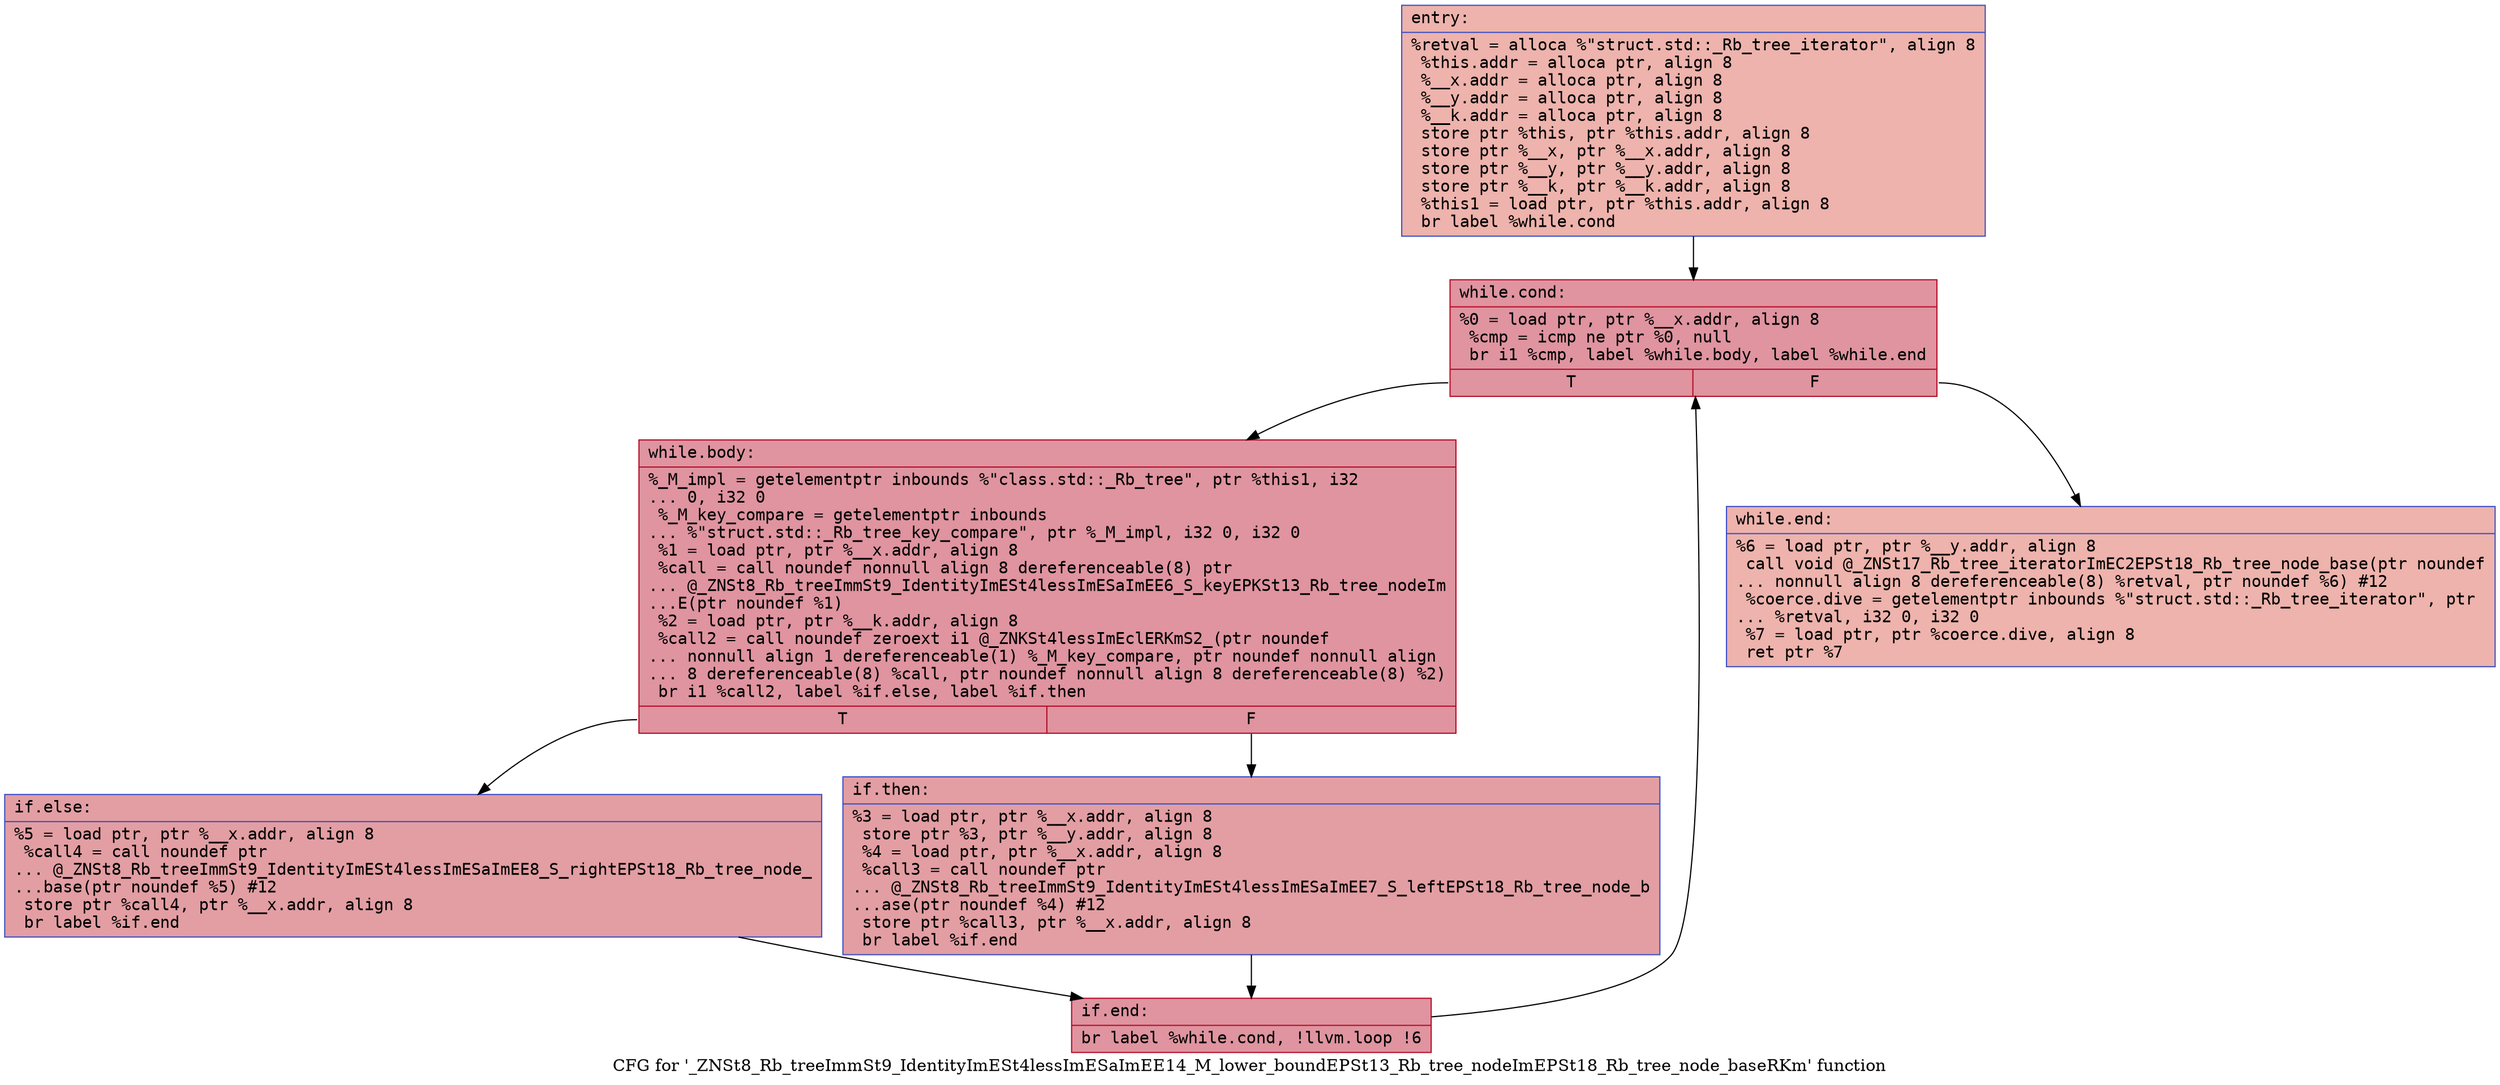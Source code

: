 digraph "CFG for '_ZNSt8_Rb_treeImmSt9_IdentityImESt4lessImESaImEE14_M_lower_boundEPSt13_Rb_tree_nodeImEPSt18_Rb_tree_node_baseRKm' function" {
	label="CFG for '_ZNSt8_Rb_treeImmSt9_IdentityImESt4lessImESaImEE14_M_lower_boundEPSt13_Rb_tree_nodeImEPSt18_Rb_tree_node_baseRKm' function";

	Node0x56346574a3f0 [shape=record,color="#3d50c3ff", style=filled, fillcolor="#d6524470" fontname="Courier",label="{entry:\l|  %retval = alloca %\"struct.std::_Rb_tree_iterator\", align 8\l  %this.addr = alloca ptr, align 8\l  %__x.addr = alloca ptr, align 8\l  %__y.addr = alloca ptr, align 8\l  %__k.addr = alloca ptr, align 8\l  store ptr %this, ptr %this.addr, align 8\l  store ptr %__x, ptr %__x.addr, align 8\l  store ptr %__y, ptr %__y.addr, align 8\l  store ptr %__k, ptr %__k.addr, align 8\l  %this1 = load ptr, ptr %this.addr, align 8\l  br label %while.cond\l}"];
	Node0x56346574a3f0 -> Node0x56346574a890[tooltip="entry -> while.cond\nProbability 100.00%" ];
	Node0x56346574a890 [shape=record,color="#b70d28ff", style=filled, fillcolor="#b70d2870" fontname="Courier",label="{while.cond:\l|  %0 = load ptr, ptr %__x.addr, align 8\l  %cmp = icmp ne ptr %0, null\l  br i1 %cmp, label %while.body, label %while.end\l|{<s0>T|<s1>F}}"];
	Node0x56346574a890:s0 -> Node0x56346574ac50[tooltip="while.cond -> while.body\nProbability 96.88%" ];
	Node0x56346574a890:s1 -> Node0x56346574acd0[tooltip="while.cond -> while.end\nProbability 3.12%" ];
	Node0x56346574ac50 [shape=record,color="#b70d28ff", style=filled, fillcolor="#b70d2870" fontname="Courier",label="{while.body:\l|  %_M_impl = getelementptr inbounds %\"class.std::_Rb_tree\", ptr %this1, i32\l... 0, i32 0\l  %_M_key_compare = getelementptr inbounds\l... %\"struct.std::_Rb_tree_key_compare\", ptr %_M_impl, i32 0, i32 0\l  %1 = load ptr, ptr %__x.addr, align 8\l  %call = call noundef nonnull align 8 dereferenceable(8) ptr\l... @_ZNSt8_Rb_treeImmSt9_IdentityImESt4lessImESaImEE6_S_keyEPKSt13_Rb_tree_nodeIm\l...E(ptr noundef %1)\l  %2 = load ptr, ptr %__k.addr, align 8\l  %call2 = call noundef zeroext i1 @_ZNKSt4lessImEclERKmS2_(ptr noundef\l... nonnull align 1 dereferenceable(1) %_M_key_compare, ptr noundef nonnull align\l... 8 dereferenceable(8) %call, ptr noundef nonnull align 8 dereferenceable(8) %2)\l  br i1 %call2, label %if.else, label %if.then\l|{<s0>T|<s1>F}}"];
	Node0x56346574ac50:s0 -> Node0x56346574b410[tooltip="while.body -> if.else\nProbability 50.00%" ];
	Node0x56346574ac50:s1 -> Node0x56346574b460[tooltip="while.body -> if.then\nProbability 50.00%" ];
	Node0x56346574b460 [shape=record,color="#3d50c3ff", style=filled, fillcolor="#be242e70" fontname="Courier",label="{if.then:\l|  %3 = load ptr, ptr %__x.addr, align 8\l  store ptr %3, ptr %__y.addr, align 8\l  %4 = load ptr, ptr %__x.addr, align 8\l  %call3 = call noundef ptr\l... @_ZNSt8_Rb_treeImmSt9_IdentityImESt4lessImESaImEE7_S_leftEPSt18_Rb_tree_node_b\l...ase(ptr noundef %4) #12\l  store ptr %call3, ptr %__x.addr, align 8\l  br label %if.end\l}"];
	Node0x56346574b460 -> Node0x56346574b9b0[tooltip="if.then -> if.end\nProbability 100.00%" ];
	Node0x56346574b410 [shape=record,color="#3d50c3ff", style=filled, fillcolor="#be242e70" fontname="Courier",label="{if.else:\l|  %5 = load ptr, ptr %__x.addr, align 8\l  %call4 = call noundef ptr\l... @_ZNSt8_Rb_treeImmSt9_IdentityImESt4lessImESaImEE8_S_rightEPSt18_Rb_tree_node_\l...base(ptr noundef %5) #12\l  store ptr %call4, ptr %__x.addr, align 8\l  br label %if.end\l}"];
	Node0x56346574b410 -> Node0x56346574b9b0[tooltip="if.else -> if.end\nProbability 100.00%" ];
	Node0x56346574b9b0 [shape=record,color="#b70d28ff", style=filled, fillcolor="#b70d2870" fontname="Courier",label="{if.end:\l|  br label %while.cond, !llvm.loop !6\l}"];
	Node0x56346574b9b0 -> Node0x56346574a890[tooltip="if.end -> while.cond\nProbability 100.00%" ];
	Node0x56346574acd0 [shape=record,color="#3d50c3ff", style=filled, fillcolor="#d6524470" fontname="Courier",label="{while.end:\l|  %6 = load ptr, ptr %__y.addr, align 8\l  call void @_ZNSt17_Rb_tree_iteratorImEC2EPSt18_Rb_tree_node_base(ptr noundef\l... nonnull align 8 dereferenceable(8) %retval, ptr noundef %6) #12\l  %coerce.dive = getelementptr inbounds %\"struct.std::_Rb_tree_iterator\", ptr\l... %retval, i32 0, i32 0\l  %7 = load ptr, ptr %coerce.dive, align 8\l  ret ptr %7\l}"];
}
